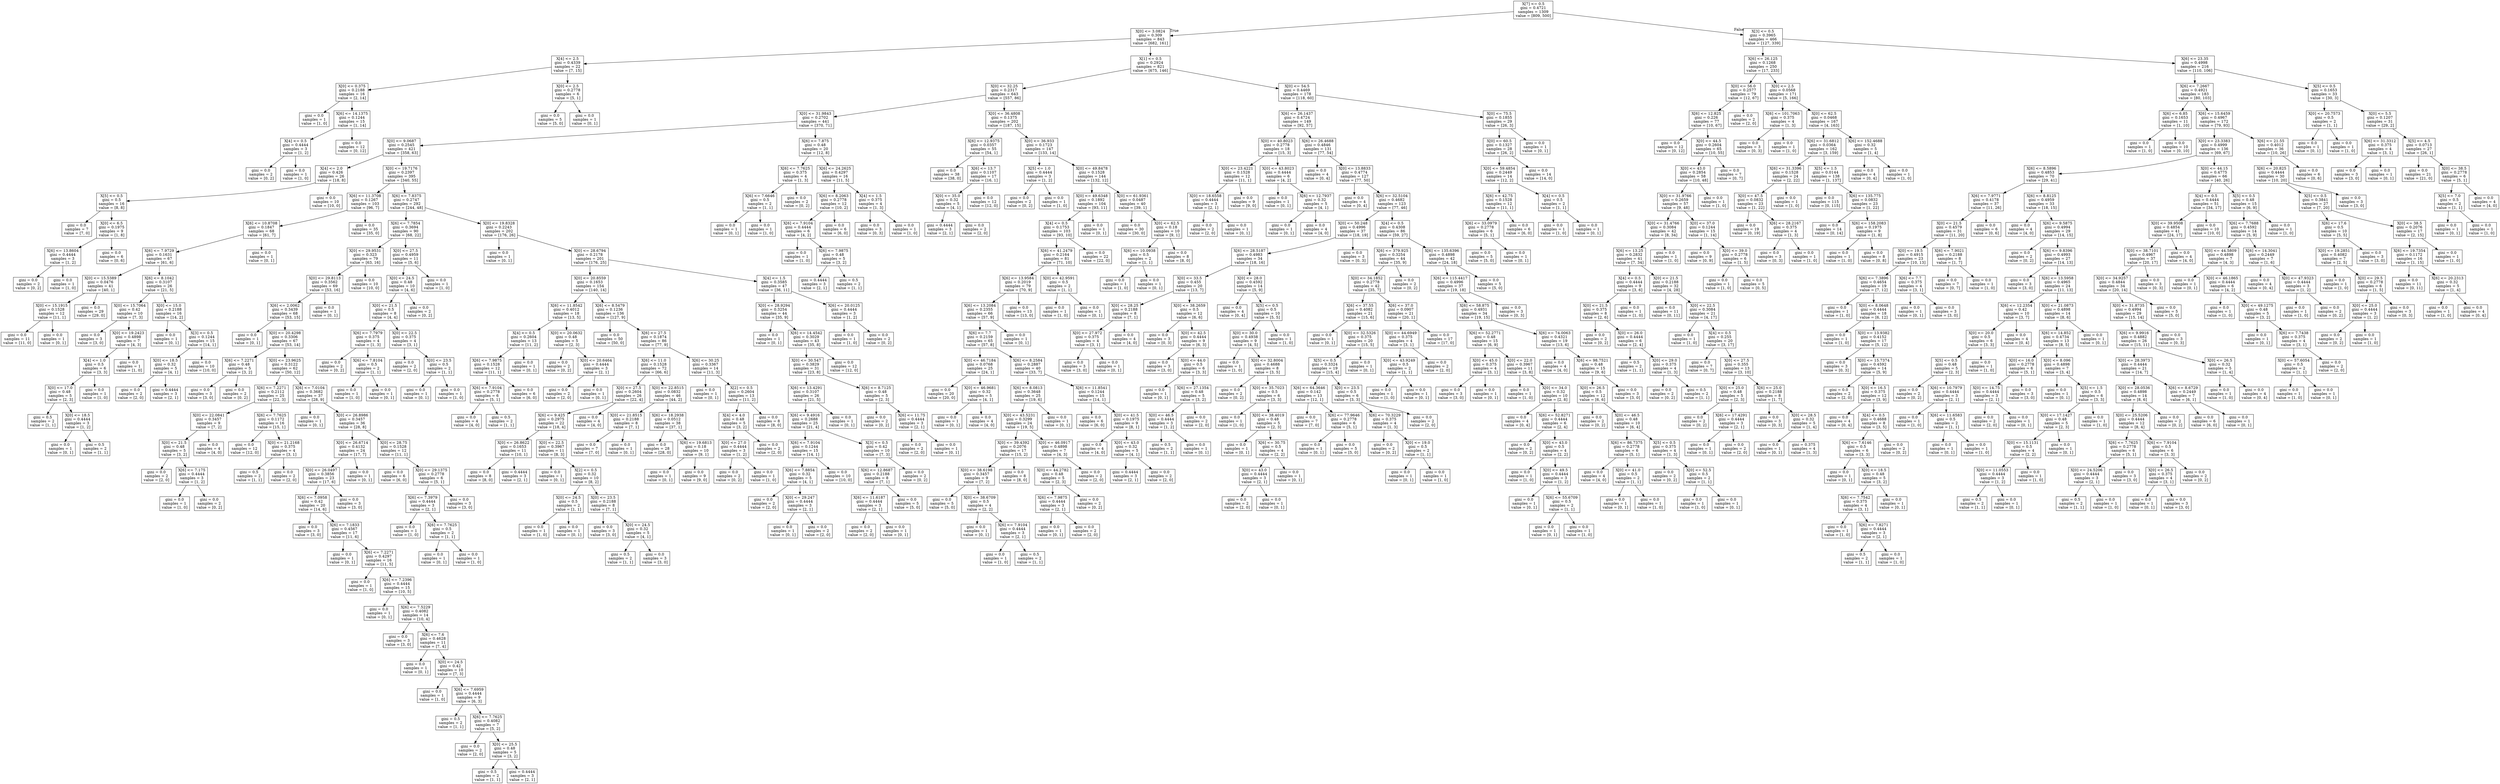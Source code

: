 digraph Tree {
node [shape=box] ;
0 [label="X[7] <= 0.5\ngini = 0.4721\nsamples = 1309\nvalue = [809, 500]"] ;
1 [label="X[0] <= 3.0824\ngini = 0.309\nsamples = 843\nvalue = [682, 161]"] ;
0 -> 1 [labeldistance=2.5, labelangle=45, headlabel="True"] ;
2 [label="X[4] <= 2.5\ngini = 0.4339\nsamples = 22\nvalue = [7, 15]"] ;
1 -> 2 ;
3 [label="X[0] <= 0.375\ngini = 0.2188\nsamples = 16\nvalue = [2, 14]"] ;
2 -> 3 ;
4 [label="gini = 0.0\nsamples = 1\nvalue = [1, 0]"] ;
3 -> 4 ;
5 [label="X[6] <= 14.1375\ngini = 0.1244\nsamples = 15\nvalue = [1, 14]"] ;
3 -> 5 ;
6 [label="X[4] <= 0.5\ngini = 0.4444\nsamples = 3\nvalue = [1, 2]"] ;
5 -> 6 ;
7 [label="gini = 0.0\nsamples = 2\nvalue = [0, 2]"] ;
6 -> 7 ;
8 [label="gini = 0.0\nsamples = 1\nvalue = [1, 0]"] ;
6 -> 8 ;
9 [label="gini = 0.0\nsamples = 12\nvalue = [0, 12]"] ;
5 -> 9 ;
10 [label="X[0] <= 2.5\ngini = 0.2778\nsamples = 6\nvalue = [5, 1]"] ;
2 -> 10 ;
11 [label="gini = 0.0\nsamples = 5\nvalue = [5, 0]"] ;
10 -> 11 ;
12 [label="gini = 0.0\nsamples = 1\nvalue = [0, 1]"] ;
10 -> 12 ;
13 [label="X[1] <= 0.5\ngini = 0.2924\nsamples = 821\nvalue = [675, 146]"] ;
1 -> 13 ;
14 [label="X[0] <= 32.25\ngini = 0.2317\nsamples = 643\nvalue = [557, 86]"] ;
13 -> 14 ;
15 [label="X[0] <= 31.9843\ngini = 0.2702\nsamples = 441\nvalue = [370, 71]"] ;
14 -> 15 ;
16 [label="X[0] <= 9.0687\ngini = 0.2545\nsamples = 421\nvalue = [358, 63]"] ;
15 -> 16 ;
17 [label="X[4] <= 2.0\ngini = 0.426\nsamples = 26\nvalue = [18, 8]"] ;
16 -> 17 ;
18 [label="X[5] <= 0.5\ngini = 0.5\nsamples = 16\nvalue = [8, 8]"] ;
17 -> 18 ;
19 [label="gini = 0.0\nsamples = 7\nvalue = [7, 0]"] ;
18 -> 19 ;
20 [label="X[0] <= 6.5\ngini = 0.1975\nsamples = 9\nvalue = [1, 8]"] ;
18 -> 20 ;
21 [label="X[6] <= 13.8604\ngini = 0.4444\nsamples = 3\nvalue = [1, 2]"] ;
20 -> 21 ;
22 [label="gini = 0.0\nsamples = 2\nvalue = [0, 2]"] ;
21 -> 22 ;
23 [label="gini = 0.0\nsamples = 1\nvalue = [1, 0]"] ;
21 -> 23 ;
24 [label="gini = 0.0\nsamples = 6\nvalue = [0, 6]"] ;
20 -> 24 ;
25 [label="gini = 0.0\nsamples = 10\nvalue = [10, 0]"] ;
17 -> 25 ;
26 [label="X[0] <= 19.7176\ngini = 0.2397\nsamples = 395\nvalue = [340, 55]"] ;
16 -> 26 ;
27 [label="X[6] <= 11.3708\ngini = 0.1267\nsamples = 103\nvalue = [96, 7]"] ;
26 -> 27 ;
28 [label="X[6] <= 10.8708\ngini = 0.1847\nsamples = 68\nvalue = [61, 7]"] ;
27 -> 28 ;
29 [label="X[6] <= 7.9729\ngini = 0.1631\nsamples = 67\nvalue = [61, 6]"] ;
28 -> 29 ;
30 [label="X[0] <= 15.5389\ngini = 0.0476\nsamples = 41\nvalue = [40, 1]"] ;
29 -> 30 ;
31 [label="X[0] <= 15.1915\ngini = 0.1528\nsamples = 12\nvalue = [11, 1]"] ;
30 -> 31 ;
32 [label="gini = 0.0\nsamples = 11\nvalue = [11, 0]"] ;
31 -> 32 ;
33 [label="gini = 0.0\nsamples = 1\nvalue = [0, 1]"] ;
31 -> 33 ;
34 [label="gini = 0.0\nsamples = 29\nvalue = [29, 0]"] ;
30 -> 34 ;
35 [label="X[6] <= 8.1042\ngini = 0.3107\nsamples = 26\nvalue = [21, 5]"] ;
29 -> 35 ;
36 [label="X[0] <= 15.7064\ngini = 0.42\nsamples = 10\nvalue = [7, 3]"] ;
35 -> 36 ;
37 [label="gini = 0.0\nsamples = 3\nvalue = [3, 0]"] ;
36 -> 37 ;
38 [label="X[0] <= 19.2423\ngini = 0.4898\nsamples = 7\nvalue = [4, 3]"] ;
36 -> 38 ;
39 [label="X[4] <= 1.0\ngini = 0.5\nsamples = 6\nvalue = [3, 3]"] ;
38 -> 39 ;
40 [label="X[0] <= 17.0\ngini = 0.48\nsamples = 5\nvalue = [2, 3]"] ;
39 -> 40 ;
41 [label="gini = 0.5\nsamples = 2\nvalue = [1, 1]"] ;
40 -> 41 ;
42 [label="X[0] <= 18.5\ngini = 0.4444\nsamples = 3\nvalue = [1, 2]"] ;
40 -> 42 ;
43 [label="gini = 0.0\nsamples = 1\nvalue = [0, 1]"] ;
42 -> 43 ;
44 [label="gini = 0.5\nsamples = 2\nvalue = [1, 1]"] ;
42 -> 44 ;
45 [label="gini = 0.0\nsamples = 1\nvalue = [1, 0]"] ;
39 -> 45 ;
46 [label="gini = 0.0\nsamples = 1\nvalue = [1, 0]"] ;
38 -> 46 ;
47 [label="X[0] <= 15.0\ngini = 0.2188\nsamples = 16\nvalue = [14, 2]"] ;
35 -> 47 ;
48 [label="gini = 0.0\nsamples = 1\nvalue = [0, 1]"] ;
47 -> 48 ;
49 [label="X[3] <= 0.5\ngini = 0.1244\nsamples = 15\nvalue = [14, 1]"] ;
47 -> 49 ;
50 [label="X[0] <= 18.5\ngini = 0.32\nsamples = 5\nvalue = [4, 1]"] ;
49 -> 50 ;
51 [label="gini = 0.0\nsamples = 2\nvalue = [2, 0]"] ;
50 -> 51 ;
52 [label="gini = 0.4444\nsamples = 3\nvalue = [2, 1]"] ;
50 -> 52 ;
53 [label="gini = 0.0\nsamples = 10\nvalue = [10, 0]"] ;
49 -> 53 ;
54 [label="gini = 0.0\nsamples = 1\nvalue = [0, 1]"] ;
28 -> 54 ;
55 [label="gini = 0.0\nsamples = 35\nvalue = [35, 0]"] ;
27 -> 55 ;
56 [label="X[6] <= 7.8375\ngini = 0.2747\nsamples = 292\nvalue = [244, 48]"] ;
26 -> 56 ;
57 [label="X[6] <= 7.7854\ngini = 0.3694\nsamples = 90\nvalue = [68, 22]"] ;
56 -> 57 ;
58 [label="X[0] <= 29.9531\ngini = 0.323\nsamples = 79\nvalue = [63, 16]"] ;
57 -> 58 ;
59 [label="X[0] <= 29.8113\ngini = 0.3562\nsamples = 69\nvalue = [53, 16]"] ;
58 -> 59 ;
60 [label="X[6] <= 2.0062\ngini = 0.3439\nsamples = 68\nvalue = [53, 15]"] ;
59 -> 60 ;
61 [label="gini = 0.0\nsamples = 1\nvalue = [0, 1]"] ;
60 -> 61 ;
62 [label="X[0] <= 20.4298\ngini = 0.3306\nsamples = 67\nvalue = [53, 14]"] ;
60 -> 62 ;
63 [label="X[6] <= 7.2271\ngini = 0.48\nsamples = 5\nvalue = [3, 2]"] ;
62 -> 63 ;
64 [label="gini = 0.0\nsamples = 3\nvalue = [3, 0]"] ;
63 -> 64 ;
65 [label="gini = 0.0\nsamples = 2\nvalue = [0, 2]"] ;
63 -> 65 ;
66 [label="X[0] <= 23.9625\ngini = 0.3122\nsamples = 62\nvalue = [50, 12]"] ;
62 -> 66 ;
67 [label="X[6] <= 7.2271\ngini = 0.2112\nsamples = 25\nvalue = [22, 3]"] ;
66 -> 67 ;
68 [label="X[0] <= 22.0841\ngini = 0.3457\nsamples = 9\nvalue = [7, 2]"] ;
67 -> 68 ;
69 [label="X[0] <= 21.5\ngini = 0.48\nsamples = 5\nvalue = [3, 2]"] ;
68 -> 69 ;
70 [label="gini = 0.0\nsamples = 2\nvalue = [2, 0]"] ;
69 -> 70 ;
71 [label="X[6] <= 7.175\ngini = 0.4444\nsamples = 3\nvalue = [1, 2]"] ;
69 -> 71 ;
72 [label="gini = 0.0\nsamples = 1\nvalue = [1, 0]"] ;
71 -> 72 ;
73 [label="gini = 0.0\nsamples = 2\nvalue = [0, 2]"] ;
71 -> 73 ;
74 [label="gini = 0.0\nsamples = 4\nvalue = [4, 0]"] ;
68 -> 74 ;
75 [label="X[6] <= 7.7625\ngini = 0.1172\nsamples = 16\nvalue = [15, 1]"] ;
67 -> 75 ;
76 [label="gini = 0.0\nsamples = 12\nvalue = [12, 0]"] ;
75 -> 76 ;
77 [label="X[0] <= 21.2168\ngini = 0.375\nsamples = 4\nvalue = [3, 1]"] ;
75 -> 77 ;
78 [label="gini = 0.5\nsamples = 2\nvalue = [1, 1]"] ;
77 -> 78 ;
79 [label="gini = 0.0\nsamples = 2\nvalue = [2, 0]"] ;
77 -> 79 ;
80 [label="X[6] <= 7.0104\ngini = 0.3682\nsamples = 37\nvalue = [28, 9]"] ;
66 -> 80 ;
81 [label="gini = 0.0\nsamples = 1\nvalue = [0, 1]"] ;
80 -> 81 ;
82 [label="X[0] <= 26.8986\ngini = 0.3457\nsamples = 36\nvalue = [28, 8]"] ;
80 -> 82 ;
83 [label="X[0] <= 26.6714\ngini = 0.4132\nsamples = 24\nvalue = [17, 7]"] ;
82 -> 83 ;
84 [label="X[0] <= 26.0497\ngini = 0.3856\nsamples = 23\nvalue = [17, 6]"] ;
83 -> 84 ;
85 [label="X[6] <= 7.0958\ngini = 0.42\nsamples = 20\nvalue = [14, 6]"] ;
84 -> 85 ;
86 [label="gini = 0.0\nsamples = 3\nvalue = [3, 0]"] ;
85 -> 86 ;
87 [label="X[6] <= 7.1833\ngini = 0.4567\nsamples = 17\nvalue = [11, 6]"] ;
85 -> 87 ;
88 [label="gini = 0.0\nsamples = 1\nvalue = [0, 1]"] ;
87 -> 88 ;
89 [label="X[6] <= 7.2271\ngini = 0.4297\nsamples = 16\nvalue = [11, 5]"] ;
87 -> 89 ;
90 [label="gini = 0.0\nsamples = 1\nvalue = [1, 0]"] ;
89 -> 90 ;
91 [label="X[6] <= 7.2396\ngini = 0.4444\nsamples = 15\nvalue = [10, 5]"] ;
89 -> 91 ;
92 [label="gini = 0.0\nsamples = 1\nvalue = [0, 1]"] ;
91 -> 92 ;
93 [label="X[6] <= 7.5229\ngini = 0.4082\nsamples = 14\nvalue = [10, 4]"] ;
91 -> 93 ;
94 [label="gini = 0.0\nsamples = 3\nvalue = [3, 0]"] ;
93 -> 94 ;
95 [label="X[6] <= 7.6\ngini = 0.4628\nsamples = 11\nvalue = [7, 4]"] ;
93 -> 95 ;
96 [label="gini = 0.0\nsamples = 1\nvalue = [0, 1]"] ;
95 -> 96 ;
97 [label="X[0] <= 24.5\ngini = 0.42\nsamples = 10\nvalue = [7, 3]"] ;
95 -> 97 ;
98 [label="gini = 0.0\nsamples = 1\nvalue = [1, 0]"] ;
97 -> 98 ;
99 [label="X[6] <= 7.6959\ngini = 0.4444\nsamples = 9\nvalue = [6, 3]"] ;
97 -> 99 ;
100 [label="gini = 0.5\nsamples = 2\nvalue = [1, 1]"] ;
99 -> 100 ;
101 [label="X[6] <= 7.7625\ngini = 0.4082\nsamples = 7\nvalue = [5, 2]"] ;
99 -> 101 ;
102 [label="gini = 0.0\nsamples = 2\nvalue = [2, 0]"] ;
101 -> 102 ;
103 [label="X[0] <= 25.5\ngini = 0.48\nsamples = 5\nvalue = [3, 2]"] ;
101 -> 103 ;
104 [label="gini = 0.5\nsamples = 2\nvalue = [1, 1]"] ;
103 -> 104 ;
105 [label="gini = 0.4444\nsamples = 3\nvalue = [2, 1]"] ;
103 -> 105 ;
106 [label="gini = 0.0\nsamples = 3\nvalue = [3, 0]"] ;
84 -> 106 ;
107 [label="gini = 0.0\nsamples = 1\nvalue = [0, 1]"] ;
83 -> 107 ;
108 [label="X[0] <= 28.75\ngini = 0.1528\nsamples = 12\nvalue = [11, 1]"] ;
82 -> 108 ;
109 [label="gini = 0.0\nsamples = 6\nvalue = [6, 0]"] ;
108 -> 109 ;
110 [label="X[0] <= 29.1375\ngini = 0.2778\nsamples = 6\nvalue = [5, 1]"] ;
108 -> 110 ;
111 [label="X[6] <= 7.3979\ngini = 0.4444\nsamples = 3\nvalue = [2, 1]"] ;
110 -> 111 ;
112 [label="gini = 0.0\nsamples = 1\nvalue = [1, 0]"] ;
111 -> 112 ;
113 [label="X[6] <= 7.7625\ngini = 0.5\nsamples = 2\nvalue = [1, 1]"] ;
111 -> 113 ;
114 [label="gini = 0.0\nsamples = 1\nvalue = [0, 1]"] ;
113 -> 114 ;
115 [label="gini = 0.0\nsamples = 1\nvalue = [1, 0]"] ;
113 -> 115 ;
116 [label="gini = 0.0\nsamples = 3\nvalue = [3, 0]"] ;
110 -> 116 ;
117 [label="gini = 0.0\nsamples = 1\nvalue = [0, 1]"] ;
59 -> 117 ;
118 [label="gini = 0.0\nsamples = 10\nvalue = [10, 0]"] ;
58 -> 118 ;
119 [label="X[0] <= 27.5\ngini = 0.4959\nsamples = 11\nvalue = [5, 6]"] ;
57 -> 119 ;
120 [label="X[0] <= 24.5\ngini = 0.48\nsamples = 10\nvalue = [4, 6]"] ;
119 -> 120 ;
121 [label="X[0] <= 21.5\ngini = 0.5\nsamples = 8\nvalue = [4, 4]"] ;
120 -> 121 ;
122 [label="X[6] <= 7.7979\ngini = 0.375\nsamples = 4\nvalue = [1, 3]"] ;
121 -> 122 ;
123 [label="gini = 0.0\nsamples = 2\nvalue = [0, 2]"] ;
122 -> 123 ;
124 [label="X[6] <= 7.8104\ngini = 0.5\nsamples = 2\nvalue = [1, 1]"] ;
122 -> 124 ;
125 [label="gini = 0.0\nsamples = 1\nvalue = [1, 0]"] ;
124 -> 125 ;
126 [label="gini = 0.0\nsamples = 1\nvalue = [0, 1]"] ;
124 -> 126 ;
127 [label="X[0] <= 22.5\ngini = 0.375\nsamples = 4\nvalue = [3, 1]"] ;
121 -> 127 ;
128 [label="gini = 0.0\nsamples = 2\nvalue = [2, 0]"] ;
127 -> 128 ;
129 [label="X[0] <= 23.5\ngini = 0.5\nsamples = 2\nvalue = [1, 1]"] ;
127 -> 129 ;
130 [label="gini = 0.0\nsamples = 1\nvalue = [0, 1]"] ;
129 -> 130 ;
131 [label="gini = 0.0\nsamples = 1\nvalue = [1, 0]"] ;
129 -> 131 ;
132 [label="gini = 0.0\nsamples = 2\nvalue = [0, 2]"] ;
120 -> 132 ;
133 [label="gini = 0.0\nsamples = 1\nvalue = [1, 0]"] ;
119 -> 133 ;
134 [label="X[0] <= 19.8328\ngini = 0.2243\nsamples = 202\nvalue = [176, 26]"] ;
56 -> 134 ;
135 [label="gini = 0.0\nsamples = 1\nvalue = [0, 1]"] ;
134 -> 135 ;
136 [label="X[0] <= 28.6794\ngini = 0.2178\nsamples = 201\nvalue = [176, 25]"] ;
134 -> 136 ;
137 [label="X[0] <= 20.8559\ngini = 0.1653\nsamples = 154\nvalue = [140, 14]"] ;
136 -> 137 ;
138 [label="X[6] <= 11.8542\ngini = 0.4012\nsamples = 18\nvalue = [13, 5]"] ;
137 -> 138 ;
139 [label="X[4] <= 0.5\ngini = 0.2604\nsamples = 13\nvalue = [11, 2]"] ;
138 -> 139 ;
140 [label="X[6] <= 7.9875\ngini = 0.1528\nsamples = 12\nvalue = [11, 1]"] ;
139 -> 140 ;
141 [label="X[6] <= 7.9104\ngini = 0.2778\nsamples = 6\nvalue = [5, 1]"] ;
140 -> 141 ;
142 [label="gini = 0.0\nsamples = 4\nvalue = [4, 0]"] ;
141 -> 142 ;
143 [label="gini = 0.5\nsamples = 2\nvalue = [1, 1]"] ;
141 -> 143 ;
144 [label="gini = 0.0\nsamples = 6\nvalue = [6, 0]"] ;
140 -> 144 ;
145 [label="gini = 0.0\nsamples = 1\nvalue = [0, 1]"] ;
139 -> 145 ;
146 [label="X[0] <= 20.0632\ngini = 0.48\nsamples = 5\nvalue = [2, 3]"] ;
138 -> 146 ;
147 [label="gini = 0.0\nsamples = 2\nvalue = [0, 2]"] ;
146 -> 147 ;
148 [label="X[0] <= 20.6464\ngini = 0.4444\nsamples = 3\nvalue = [2, 1]"] ;
146 -> 148 ;
149 [label="gini = 0.0\nsamples = 2\nvalue = [2, 0]"] ;
148 -> 149 ;
150 [label="gini = 0.0\nsamples = 1\nvalue = [0, 1]"] ;
148 -> 150 ;
151 [label="X[6] <= 8.5479\ngini = 0.1236\nsamples = 136\nvalue = [127, 9]"] ;
137 -> 151 ;
152 [label="gini = 0.0\nsamples = 50\nvalue = [50, 0]"] ;
151 -> 152 ;
153 [label="X[6] <= 27.5\ngini = 0.1874\nsamples = 86\nvalue = [77, 9]"] ;
151 -> 153 ;
154 [label="X[6] <= 11.0\ngini = 0.1528\nsamples = 72\nvalue = [66, 6]"] ;
153 -> 154 ;
155 [label="X[0] <= 27.5\ngini = 0.2604\nsamples = 26\nvalue = [22, 4]"] ;
154 -> 155 ;
156 [label="X[6] <= 9.425\ngini = 0.2975\nsamples = 22\nvalue = [18, 4]"] ;
155 -> 156 ;
157 [label="X[0] <= 26.8622\ngini = 0.1653\nsamples = 11\nvalue = [10, 1]"] ;
156 -> 157 ;
158 [label="gini = 0.0\nsamples = 8\nvalue = [8, 0]"] ;
157 -> 158 ;
159 [label="gini = 0.4444\nsamples = 3\nvalue = [2, 1]"] ;
157 -> 159 ;
160 [label="X[0] <= 22.5\ngini = 0.3967\nsamples = 11\nvalue = [8, 3]"] ;
156 -> 160 ;
161 [label="gini = 0.0\nsamples = 1\nvalue = [0, 1]"] ;
160 -> 161 ;
162 [label="X[2] <= 0.5\ngini = 0.32\nsamples = 10\nvalue = [8, 2]"] ;
160 -> 162 ;
163 [label="X[0] <= 24.5\ngini = 0.5\nsamples = 2\nvalue = [1, 1]"] ;
162 -> 163 ;
164 [label="gini = 0.0\nsamples = 1\nvalue = [1, 0]"] ;
163 -> 164 ;
165 [label="gini = 0.0\nsamples = 1\nvalue = [0, 1]"] ;
163 -> 165 ;
166 [label="X[0] <= 23.5\ngini = 0.2188\nsamples = 8\nvalue = [7, 1]"] ;
162 -> 166 ;
167 [label="gini = 0.0\nsamples = 3\nvalue = [3, 0]"] ;
166 -> 167 ;
168 [label="X[0] <= 24.5\ngini = 0.32\nsamples = 5\nvalue = [4, 1]"] ;
166 -> 168 ;
169 [label="gini = 0.5\nsamples = 2\nvalue = [1, 1]"] ;
168 -> 169 ;
170 [label="gini = 0.0\nsamples = 3\nvalue = [3, 0]"] ;
168 -> 170 ;
171 [label="gini = 0.0\nsamples = 4\nvalue = [4, 0]"] ;
155 -> 171 ;
172 [label="X[0] <= 22.8515\ngini = 0.0832\nsamples = 46\nvalue = [44, 2]"] ;
154 -> 172 ;
173 [label="X[0] <= 21.8515\ngini = 0.2188\nsamples = 8\nvalue = [7, 1]"] ;
172 -> 173 ;
174 [label="gini = 0.0\nsamples = 7\nvalue = [7, 0]"] ;
173 -> 174 ;
175 [label="gini = 0.0\nsamples = 1\nvalue = [0, 1]"] ;
173 -> 175 ;
176 [label="X[6] <= 18.2938\ngini = 0.0512\nsamples = 38\nvalue = [37, 1]"] ;
172 -> 176 ;
177 [label="gini = 0.0\nsamples = 28\nvalue = [28, 0]"] ;
176 -> 177 ;
178 [label="X[6] <= 19.6813\ngini = 0.18\nsamples = 10\nvalue = [9, 1]"] ;
176 -> 178 ;
179 [label="gini = 0.0\nsamples = 1\nvalue = [0, 1]"] ;
178 -> 179 ;
180 [label="gini = 0.0\nsamples = 9\nvalue = [9, 0]"] ;
178 -> 180 ;
181 [label="X[6] <= 30.25\ngini = 0.3367\nsamples = 14\nvalue = [11, 3]"] ;
153 -> 181 ;
182 [label="gini = 0.0\nsamples = 1\nvalue = [0, 1]"] ;
181 -> 182 ;
183 [label="X[2] <= 0.5\ngini = 0.2604\nsamples = 13\nvalue = [11, 2]"] ;
181 -> 183 ;
184 [label="X[4] <= 4.0\ngini = 0.48\nsamples = 5\nvalue = [3, 2]"] ;
183 -> 184 ;
185 [label="X[0] <= 27.0\ngini = 0.4444\nsamples = 3\nvalue = [1, 2]"] ;
184 -> 185 ;
186 [label="gini = 0.0\nsamples = 2\nvalue = [0, 2]"] ;
185 -> 186 ;
187 [label="gini = 0.0\nsamples = 1\nvalue = [1, 0]"] ;
185 -> 187 ;
188 [label="gini = 0.0\nsamples = 2\nvalue = [2, 0]"] ;
184 -> 188 ;
189 [label="gini = 0.0\nsamples = 8\nvalue = [8, 0]"] ;
183 -> 189 ;
190 [label="X[4] <= 1.5\ngini = 0.3585\nsamples = 47\nvalue = [36, 11]"] ;
136 -> 190 ;
191 [label="X[0] <= 28.9294\ngini = 0.3254\nsamples = 44\nvalue = [35, 9]"] ;
190 -> 191 ;
192 [label="gini = 0.0\nsamples = 1\nvalue = [0, 1]"] ;
191 -> 192 ;
193 [label="X[6] <= 14.4542\ngini = 0.3029\nsamples = 43\nvalue = [35, 8]"] ;
191 -> 193 ;
194 [label="X[0] <= 30.547\ngini = 0.3829\nsamples = 31\nvalue = [23, 8]"] ;
193 -> 194 ;
195 [label="X[6] <= 13.4291\ngini = 0.3107\nsamples = 26\nvalue = [21, 5]"] ;
194 -> 195 ;
196 [label="X[6] <= 9.4916\ngini = 0.2688\nsamples = 25\nvalue = [21, 4]"] ;
195 -> 196 ;
197 [label="X[6] <= 7.9104\ngini = 0.1244\nsamples = 15\nvalue = [14, 1]"] ;
196 -> 197 ;
198 [label="X[6] <= 7.8854\ngini = 0.32\nsamples = 5\nvalue = [4, 1]"] ;
197 -> 198 ;
199 [label="gini = 0.0\nsamples = 2\nvalue = [2, 0]"] ;
198 -> 199 ;
200 [label="X[0] <= 29.247\ngini = 0.4444\nsamples = 3\nvalue = [2, 1]"] ;
198 -> 200 ;
201 [label="gini = 0.0\nsamples = 1\nvalue = [0, 1]"] ;
200 -> 201 ;
202 [label="gini = 0.0\nsamples = 2\nvalue = [2, 0]"] ;
200 -> 202 ;
203 [label="gini = 0.0\nsamples = 10\nvalue = [10, 0]"] ;
197 -> 203 ;
204 [label="X[3] <= 0.5\ngini = 0.42\nsamples = 10\nvalue = [7, 3]"] ;
196 -> 204 ;
205 [label="X[6] <= 12.8687\ngini = 0.2188\nsamples = 8\nvalue = [7, 1]"] ;
204 -> 205 ;
206 [label="X[6] <= 11.6187\ngini = 0.4444\nsamples = 3\nvalue = [2, 1]"] ;
205 -> 206 ;
207 [label="gini = 0.0\nsamples = 2\nvalue = [2, 0]"] ;
206 -> 207 ;
208 [label="gini = 0.0\nsamples = 1\nvalue = [0, 1]"] ;
206 -> 208 ;
209 [label="gini = 0.0\nsamples = 5\nvalue = [5, 0]"] ;
205 -> 209 ;
210 [label="gini = 0.0\nsamples = 2\nvalue = [0, 2]"] ;
204 -> 210 ;
211 [label="gini = 0.0\nsamples = 1\nvalue = [0, 1]"] ;
195 -> 211 ;
212 [label="X[6] <= 8.7125\ngini = 0.48\nsamples = 5\nvalue = [2, 3]"] ;
194 -> 212 ;
213 [label="gini = 0.0\nsamples = 2\nvalue = [0, 2]"] ;
212 -> 213 ;
214 [label="X[6] <= 11.75\ngini = 0.4444\nsamples = 3\nvalue = [2, 1]"] ;
212 -> 214 ;
215 [label="gini = 0.0\nsamples = 2\nvalue = [2, 0]"] ;
214 -> 215 ;
216 [label="gini = 0.0\nsamples = 1\nvalue = [0, 1]"] ;
214 -> 216 ;
217 [label="gini = 0.0\nsamples = 12\nvalue = [12, 0]"] ;
193 -> 217 ;
218 [label="X[6] <= 20.0125\ngini = 0.4444\nsamples = 3\nvalue = [1, 2]"] ;
190 -> 218 ;
219 [label="gini = 0.0\nsamples = 1\nvalue = [1, 0]"] ;
218 -> 219 ;
220 [label="gini = 0.0\nsamples = 2\nvalue = [0, 2]"] ;
218 -> 220 ;
221 [label="X[6] <= 7.875\ngini = 0.48\nsamples = 20\nvalue = [12, 8]"] ;
15 -> 221 ;
222 [label="X[6] <= 7.7625\ngini = 0.375\nsamples = 4\nvalue = [1, 3]"] ;
221 -> 222 ;
223 [label="X[6] <= 7.6646\ngini = 0.5\nsamples = 2\nvalue = [1, 1]"] ;
222 -> 223 ;
224 [label="gini = 0.0\nsamples = 1\nvalue = [0, 1]"] ;
223 -> 224 ;
225 [label="gini = 0.0\nsamples = 1\nvalue = [1, 0]"] ;
223 -> 225 ;
226 [label="gini = 0.0\nsamples = 2\nvalue = [0, 2]"] ;
222 -> 226 ;
227 [label="X[6] <= 24.2625\ngini = 0.4297\nsamples = 16\nvalue = [11, 5]"] ;
221 -> 227 ;
228 [label="X[6] <= 8.2063\ngini = 0.2778\nsamples = 12\nvalue = [10, 2]"] ;
227 -> 228 ;
229 [label="X[6] <= 7.9104\ngini = 0.4444\nsamples = 6\nvalue = [4, 2]"] ;
228 -> 229 ;
230 [label="gini = 0.0\nsamples = 1\nvalue = [1, 0]"] ;
229 -> 230 ;
231 [label="X[6] <= 7.9875\ngini = 0.48\nsamples = 5\nvalue = [3, 2]"] ;
229 -> 231 ;
232 [label="gini = 0.4444\nsamples = 3\nvalue = [2, 1]"] ;
231 -> 232 ;
233 [label="gini = 0.5\nsamples = 2\nvalue = [1, 1]"] ;
231 -> 233 ;
234 [label="gini = 0.0\nsamples = 6\nvalue = [6, 0]"] ;
228 -> 234 ;
235 [label="X[4] <= 1.5\ngini = 0.375\nsamples = 4\nvalue = [1, 3]"] ;
227 -> 235 ;
236 [label="gini = 0.0\nsamples = 3\nvalue = [0, 3]"] ;
235 -> 236 ;
237 [label="gini = 0.0\nsamples = 1\nvalue = [1, 0]"] ;
235 -> 237 ;
238 [label="X[0] <= 36.4808\ngini = 0.1375\nsamples = 202\nvalue = [187, 15]"] ;
14 -> 238 ;
239 [label="X[6] <= 12.9375\ngini = 0.0357\nsamples = 55\nvalue = [54, 1]"] ;
238 -> 239 ;
240 [label="gini = 0.0\nsamples = 38\nvalue = [38, 0]"] ;
239 -> 240 ;
241 [label="X[6] <= 13.7\ngini = 0.1107\nsamples = 17\nvalue = [16, 1]"] ;
239 -> 241 ;
242 [label="X[0] <= 35.0\ngini = 0.32\nsamples = 5\nvalue = [4, 1]"] ;
241 -> 242 ;
243 [label="gini = 0.4444\nsamples = 3\nvalue = [2, 1]"] ;
242 -> 243 ;
244 [label="gini = 0.0\nsamples = 2\nvalue = [2, 0]"] ;
242 -> 244 ;
245 [label="gini = 0.0\nsamples = 12\nvalue = [12, 0]"] ;
241 -> 245 ;
246 [label="X[0] <= 36.933\ngini = 0.1723\nsamples = 147\nvalue = [133, 14]"] ;
238 -> 246 ;
247 [label="X[5] <= 1.0\ngini = 0.4444\nsamples = 3\nvalue = [1, 2]"] ;
246 -> 247 ;
248 [label="gini = 0.0\nsamples = 2\nvalue = [0, 2]"] ;
247 -> 248 ;
249 [label="gini = 0.0\nsamples = 1\nvalue = [1, 0]"] ;
247 -> 249 ;
250 [label="X[0] <= 49.8478\ngini = 0.1528\nsamples = 144\nvalue = [132, 12]"] ;
246 -> 250 ;
251 [label="X[0] <= 49.6348\ngini = 0.1892\nsamples = 104\nvalue = [93, 11]"] ;
250 -> 251 ;
252 [label="X[4] <= 0.5\ngini = 0.1753\nsamples = 103\nvalue = [93, 10]"] ;
251 -> 252 ;
253 [label="X[6] <= 41.2479\ngini = 0.2164\nsamples = 81\nvalue = [71, 10]"] ;
252 -> 253 ;
254 [label="X[6] <= 13.9584\ngini = 0.2019\nsamples = 79\nvalue = [70, 9]"] ;
253 -> 254 ;
255 [label="X[6] <= 13.2084\ngini = 0.2355\nsamples = 66\nvalue = [57, 9]"] ;
254 -> 255 ;
256 [label="X[6] <= 7.7\ngini = 0.2159\nsamples = 65\nvalue = [57, 8]"] ;
255 -> 256 ;
257 [label="X[0] <= 46.7184\ngini = 0.0768\nsamples = 25\nvalue = [24, 1]"] ;
256 -> 257 ;
258 [label="gini = 0.0\nsamples = 20\nvalue = [20, 0]"] ;
257 -> 258 ;
259 [label="X[0] <= 46.9681\ngini = 0.32\nsamples = 5\nvalue = [4, 1]"] ;
257 -> 259 ;
260 [label="gini = 0.0\nsamples = 1\nvalue = [0, 1]"] ;
259 -> 260 ;
261 [label="gini = 0.0\nsamples = 4\nvalue = [4, 0]"] ;
259 -> 261 ;
262 [label="X[6] <= 8.2584\ngini = 0.2887\nsamples = 40\nvalue = [33, 7]"] ;
256 -> 262 ;
263 [label="X[6] <= 8.0813\ngini = 0.3648\nsamples = 25\nvalue = [19, 6]"] ;
262 -> 263 ;
264 [label="X[0] <= 43.5231\ngini = 0.3299\nsamples = 24\nvalue = [19, 5]"] ;
263 -> 264 ;
265 [label="X[0] <= 39.4392\ngini = 0.2076\nsamples = 17\nvalue = [15, 2]"] ;
264 -> 265 ;
266 [label="X[0] <= 38.6198\ngini = 0.3457\nsamples = 9\nvalue = [7, 2]"] ;
265 -> 266 ;
267 [label="gini = 0.0\nsamples = 5\nvalue = [5, 0]"] ;
266 -> 267 ;
268 [label="X[0] <= 38.6709\ngini = 0.5\nsamples = 4\nvalue = [2, 2]"] ;
266 -> 268 ;
269 [label="gini = 0.0\nsamples = 1\nvalue = [0, 1]"] ;
268 -> 269 ;
270 [label="X[6] <= 7.9104\ngini = 0.4444\nsamples = 3\nvalue = [2, 1]"] ;
268 -> 270 ;
271 [label="gini = 0.0\nsamples = 1\nvalue = [1, 0]"] ;
270 -> 271 ;
272 [label="gini = 0.5\nsamples = 2\nvalue = [1, 1]"] ;
270 -> 272 ;
273 [label="gini = 0.0\nsamples = 8\nvalue = [8, 0]"] ;
265 -> 273 ;
274 [label="X[0] <= 46.0917\ngini = 0.4898\nsamples = 7\nvalue = [4, 3]"] ;
264 -> 274 ;
275 [label="X[0] <= 44.2782\ngini = 0.48\nsamples = 5\nvalue = [2, 3]"] ;
274 -> 275 ;
276 [label="X[6] <= 7.9875\ngini = 0.4444\nsamples = 3\nvalue = [2, 1]"] ;
275 -> 276 ;
277 [label="gini = 0.0\nsamples = 1\nvalue = [0, 1]"] ;
276 -> 277 ;
278 [label="gini = 0.0\nsamples = 2\nvalue = [2, 0]"] ;
276 -> 278 ;
279 [label="gini = 0.0\nsamples = 2\nvalue = [0, 2]"] ;
275 -> 279 ;
280 [label="gini = 0.0\nsamples = 2\nvalue = [2, 0]"] ;
274 -> 280 ;
281 [label="gini = 0.0\nsamples = 1\nvalue = [0, 1]"] ;
263 -> 281 ;
282 [label="X[6] <= 11.8541\ngini = 0.1244\nsamples = 15\nvalue = [14, 1]"] ;
262 -> 282 ;
283 [label="gini = 0.0\nsamples = 6\nvalue = [6, 0]"] ;
282 -> 283 ;
284 [label="X[0] <= 41.5\ngini = 0.1975\nsamples = 9\nvalue = [8, 1]"] ;
282 -> 284 ;
285 [label="gini = 0.0\nsamples = 4\nvalue = [4, 0]"] ;
284 -> 285 ;
286 [label="X[0] <= 43.0\ngini = 0.32\nsamples = 5\nvalue = [4, 1]"] ;
284 -> 286 ;
287 [label="gini = 0.4444\nsamples = 3\nvalue = [2, 1]"] ;
286 -> 287 ;
288 [label="gini = 0.0\nsamples = 2\nvalue = [2, 0]"] ;
286 -> 288 ;
289 [label="gini = 0.0\nsamples = 1\nvalue = [0, 1]"] ;
255 -> 289 ;
290 [label="gini = 0.0\nsamples = 13\nvalue = [13, 0]"] ;
254 -> 290 ;
291 [label="X[0] <= 42.9591\ngini = 0.5\nsamples = 2\nvalue = [1, 1]"] ;
253 -> 291 ;
292 [label="gini = 0.0\nsamples = 1\nvalue = [1, 0]"] ;
291 -> 292 ;
293 [label="gini = 0.0\nsamples = 1\nvalue = [0, 1]"] ;
291 -> 293 ;
294 [label="gini = 0.0\nsamples = 22\nvalue = [22, 0]"] ;
252 -> 294 ;
295 [label="gini = 0.0\nsamples = 1\nvalue = [0, 1]"] ;
251 -> 295 ;
296 [label="X[0] <= 61.9361\ngini = 0.0487\nsamples = 40\nvalue = [39, 1]"] ;
250 -> 296 ;
297 [label="gini = 0.0\nsamples = 30\nvalue = [30, 0]"] ;
296 -> 297 ;
298 [label="X[0] <= 62.5\ngini = 0.18\nsamples = 10\nvalue = [9, 1]"] ;
296 -> 298 ;
299 [label="X[6] <= 10.0938\ngini = 0.5\nsamples = 2\nvalue = [1, 1]"] ;
298 -> 299 ;
300 [label="gini = 0.0\nsamples = 1\nvalue = [1, 0]"] ;
299 -> 300 ;
301 [label="gini = 0.0\nsamples = 1\nvalue = [0, 1]"] ;
299 -> 301 ;
302 [label="gini = 0.0\nsamples = 8\nvalue = [8, 0]"] ;
298 -> 302 ;
303 [label="X[0] <= 54.5\ngini = 0.4469\nsamples = 178\nvalue = [118, 60]"] ;
13 -> 303 ;
304 [label="X[6] <= 26.1437\ngini = 0.4724\nsamples = 149\nvalue = [92, 57]"] ;
303 -> 304 ;
305 [label="X[0] <= 40.8023\ngini = 0.2778\nsamples = 18\nvalue = [15, 3]"] ;
304 -> 305 ;
306 [label="X[0] <= 23.4221\ngini = 0.1528\nsamples = 12\nvalue = [11, 1]"] ;
305 -> 306 ;
307 [label="X[0] <= 18.6558\ngini = 0.4444\nsamples = 3\nvalue = [2, 1]"] ;
306 -> 307 ;
308 [label="gini = 0.0\nsamples = 2\nvalue = [2, 0]"] ;
307 -> 308 ;
309 [label="gini = 0.0\nsamples = 1\nvalue = [0, 1]"] ;
307 -> 309 ;
310 [label="gini = 0.0\nsamples = 9\nvalue = [9, 0]"] ;
306 -> 310 ;
311 [label="X[0] <= 43.8023\ngini = 0.4444\nsamples = 6\nvalue = [4, 2]"] ;
305 -> 311 ;
312 [label="gini = 0.0\nsamples = 1\nvalue = [0, 1]"] ;
311 -> 312 ;
313 [label="X[6] <= 12.7937\ngini = 0.32\nsamples = 5\nvalue = [4, 1]"] ;
311 -> 313 ;
314 [label="gini = 0.0\nsamples = 1\nvalue = [0, 1]"] ;
313 -> 314 ;
315 [label="gini = 0.0\nsamples = 4\nvalue = [4, 0]"] ;
313 -> 315 ;
316 [label="X[6] <= 26.4688\ngini = 0.4846\nsamples = 131\nvalue = [77, 54]"] ;
304 -> 316 ;
317 [label="gini = 0.0\nsamples = 4\nvalue = [0, 4]"] ;
316 -> 317 ;
318 [label="X[0] <= 13.8833\ngini = 0.4774\nsamples = 127\nvalue = [77, 50]"] ;
316 -> 318 ;
319 [label="gini = 0.0\nsamples = 4\nvalue = [0, 4]"] ;
318 -> 319 ;
320 [label="X[6] <= 32.5104\ngini = 0.4682\nsamples = 123\nvalue = [77, 46]"] ;
318 -> 320 ;
321 [label="X[0] <= 50.248\ngini = 0.4996\nsamples = 37\nvalue = [18, 19]"] ;
320 -> 321 ;
322 [label="X[6] <= 28.5187\ngini = 0.4983\nsamples = 34\nvalue = [18, 16]"] ;
321 -> 322 ;
323 [label="X[0] <= 33.5\ngini = 0.455\nsamples = 20\nvalue = [13, 7]"] ;
322 -> 323 ;
324 [label="X[0] <= 28.25\ngini = 0.2188\nsamples = 8\nvalue = [7, 1]"] ;
323 -> 324 ;
325 [label="X[0] <= 27.972\ngini = 0.375\nsamples = 4\nvalue = [3, 1]"] ;
324 -> 325 ;
326 [label="gini = 0.0\nsamples = 3\nvalue = [3, 0]"] ;
325 -> 326 ;
327 [label="gini = 0.0\nsamples = 1\nvalue = [0, 1]"] ;
325 -> 327 ;
328 [label="gini = 0.0\nsamples = 4\nvalue = [4, 0]"] ;
324 -> 328 ;
329 [label="X[0] <= 38.2659\ngini = 0.5\nsamples = 12\nvalue = [6, 6]"] ;
323 -> 329 ;
330 [label="gini = 0.0\nsamples = 3\nvalue = [0, 3]"] ;
329 -> 330 ;
331 [label="X[0] <= 42.5\ngini = 0.4444\nsamples = 9\nvalue = [6, 3]"] ;
329 -> 331 ;
332 [label="gini = 0.0\nsamples = 3\nvalue = [3, 0]"] ;
331 -> 332 ;
333 [label="X[0] <= 44.0\ngini = 0.5\nsamples = 6\nvalue = [3, 3]"] ;
331 -> 333 ;
334 [label="gini = 0.0\nsamples = 1\nvalue = [0, 1]"] ;
333 -> 334 ;
335 [label="X[6] <= 27.1354\ngini = 0.48\nsamples = 5\nvalue = [3, 2]"] ;
333 -> 335 ;
336 [label="X[0] <= 46.5\ngini = 0.4444\nsamples = 3\nvalue = [1, 2]"] ;
335 -> 336 ;
337 [label="gini = 0.5\nsamples = 2\nvalue = [1, 1]"] ;
336 -> 337 ;
338 [label="gini = 0.0\nsamples = 1\nvalue = [0, 1]"] ;
336 -> 338 ;
339 [label="gini = 0.0\nsamples = 2\nvalue = [2, 0]"] ;
335 -> 339 ;
340 [label="X[0] <= 28.0\ngini = 0.4592\nsamples = 14\nvalue = [5, 9]"] ;
322 -> 340 ;
341 [label="gini = 0.0\nsamples = 4\nvalue = [0, 4]"] ;
340 -> 341 ;
342 [label="X[5] <= 0.5\ngini = 0.5\nsamples = 10\nvalue = [5, 5]"] ;
340 -> 342 ;
343 [label="X[0] <= 30.0\ngini = 0.4938\nsamples = 9\nvalue = [4, 5]"] ;
342 -> 343 ;
344 [label="gini = 0.0\nsamples = 1\nvalue = [1, 0]"] ;
343 -> 344 ;
345 [label="X[0] <= 32.8004\ngini = 0.4688\nsamples = 8\nvalue = [3, 5]"] ;
343 -> 345 ;
346 [label="gini = 0.0\nsamples = 2\nvalue = [0, 2]"] ;
345 -> 346 ;
347 [label="X[0] <= 35.7023\ngini = 0.5\nsamples = 6\nvalue = [3, 3]"] ;
345 -> 347 ;
348 [label="gini = 0.0\nsamples = 1\nvalue = [1, 0]"] ;
347 -> 348 ;
349 [label="X[0] <= 38.4019\ngini = 0.48\nsamples = 5\nvalue = [2, 3]"] ;
347 -> 349 ;
350 [label="gini = 0.0\nsamples = 1\nvalue = [0, 1]"] ;
349 -> 350 ;
351 [label="X[6] <= 30.75\ngini = 0.5\nsamples = 4\nvalue = [2, 2]"] ;
349 -> 351 ;
352 [label="X[0] <= 43.0\ngini = 0.4444\nsamples = 3\nvalue = [2, 1]"] ;
351 -> 352 ;
353 [label="gini = 0.0\nsamples = 2\nvalue = [2, 0]"] ;
352 -> 353 ;
354 [label="gini = 0.0\nsamples = 1\nvalue = [0, 1]"] ;
352 -> 354 ;
355 [label="gini = 0.0\nsamples = 1\nvalue = [0, 1]"] ;
351 -> 355 ;
356 [label="gini = 0.0\nsamples = 1\nvalue = [1, 0]"] ;
342 -> 356 ;
357 [label="gini = 0.0\nsamples = 3\nvalue = [0, 3]"] ;
321 -> 357 ;
358 [label="X[4] <= 0.5\ngini = 0.4308\nsamples = 86\nvalue = [59, 27]"] ;
320 -> 358 ;
359 [label="X[6] <= 379.925\ngini = 0.3254\nsamples = 44\nvalue = [35, 9]"] ;
358 -> 359 ;
360 [label="X[0] <= 34.1852\ngini = 0.2778\nsamples = 42\nvalue = [35, 7]"] ;
359 -> 360 ;
361 [label="X[6] <= 37.55\ngini = 0.4082\nsamples = 21\nvalue = [15, 6]"] ;
360 -> 361 ;
362 [label="gini = 0.0\nsamples = 1\nvalue = [0, 1]"] ;
361 -> 362 ;
363 [label="X[0] <= 32.5326\ngini = 0.375\nsamples = 20\nvalue = [15, 5]"] ;
361 -> 363 ;
364 [label="X[5] <= 0.5\ngini = 0.3324\nsamples = 19\nvalue = [15, 4]"] ;
363 -> 364 ;
365 [label="X[6] <= 64.3646\ngini = 0.142\nsamples = 13\nvalue = [12, 1]"] ;
364 -> 365 ;
366 [label="gini = 0.0\nsamples = 7\nvalue = [7, 0]"] ;
365 -> 366 ;
367 [label="X[6] <= 77.9646\ngini = 0.2778\nsamples = 6\nvalue = [5, 1]"] ;
365 -> 367 ;
368 [label="gini = 0.0\nsamples = 1\nvalue = [0, 1]"] ;
367 -> 368 ;
369 [label="gini = 0.0\nsamples = 5\nvalue = [5, 0]"] ;
367 -> 369 ;
370 [label="X[0] <= 23.5\ngini = 0.5\nsamples = 6\nvalue = [3, 3]"] ;
364 -> 370 ;
371 [label="X[6] <= 70.3229\ngini = 0.375\nsamples = 4\nvalue = [1, 3]"] ;
370 -> 371 ;
372 [label="gini = 0.0\nsamples = 2\nvalue = [0, 2]"] ;
371 -> 372 ;
373 [label="X[0] <= 19.0\ngini = 0.5\nsamples = 2\nvalue = [1, 1]"] ;
371 -> 373 ;
374 [label="gini = 0.0\nsamples = 1\nvalue = [0, 1]"] ;
373 -> 374 ;
375 [label="gini = 0.0\nsamples = 1\nvalue = [1, 0]"] ;
373 -> 375 ;
376 [label="gini = 0.0\nsamples = 2\nvalue = [2, 0]"] ;
370 -> 376 ;
377 [label="gini = 0.0\nsamples = 1\nvalue = [0, 1]"] ;
363 -> 377 ;
378 [label="X[6] <= 37.0\ngini = 0.0907\nsamples = 21\nvalue = [20, 1]"] ;
360 -> 378 ;
379 [label="X[0] <= 44.6949\ngini = 0.375\nsamples = 4\nvalue = [3, 1]"] ;
378 -> 379 ;
380 [label="X[0] <= 43.9249\ngini = 0.5\nsamples = 2\nvalue = [1, 1]"] ;
379 -> 380 ;
381 [label="gini = 0.0\nsamples = 1\nvalue = [1, 0]"] ;
380 -> 381 ;
382 [label="gini = 0.0\nsamples = 1\nvalue = [0, 1]"] ;
380 -> 382 ;
383 [label="gini = 0.0\nsamples = 2\nvalue = [2, 0]"] ;
379 -> 383 ;
384 [label="gini = 0.0\nsamples = 17\nvalue = [17, 0]"] ;
378 -> 384 ;
385 [label="gini = 0.0\nsamples = 2\nvalue = [0, 2]"] ;
359 -> 385 ;
386 [label="X[6] <= 135.6396\ngini = 0.4898\nsamples = 42\nvalue = [24, 18]"] ;
358 -> 386 ;
387 [label="X[6] <= 115.4417\ngini = 0.4996\nsamples = 37\nvalue = [19, 18]"] ;
386 -> 387 ;
388 [label="X[6] <= 58.875\ngini = 0.4931\nsamples = 34\nvalue = [19, 15]"] ;
387 -> 388 ;
389 [label="X[6] <= 52.2771\ngini = 0.48\nsamples = 15\nvalue = [6, 9]"] ;
388 -> 389 ;
390 [label="X[0] <= 45.0\ngini = 0.375\nsamples = 4\nvalue = [3, 1]"] ;
389 -> 390 ;
391 [label="gini = 0.0\nsamples = 3\nvalue = [3, 0]"] ;
390 -> 391 ;
392 [label="gini = 0.0\nsamples = 1\nvalue = [0, 1]"] ;
390 -> 392 ;
393 [label="X[0] <= 22.0\ngini = 0.3967\nsamples = 11\nvalue = [3, 8]"] ;
389 -> 393 ;
394 [label="gini = 0.0\nsamples = 1\nvalue = [1, 0]"] ;
393 -> 394 ;
395 [label="X[0] <= 34.0\ngini = 0.32\nsamples = 10\nvalue = [2, 8]"] ;
393 -> 395 ;
396 [label="gini = 0.0\nsamples = 4\nvalue = [0, 4]"] ;
395 -> 396 ;
397 [label="X[6] <= 52.8271\ngini = 0.4444\nsamples = 6\nvalue = [2, 4]"] ;
395 -> 397 ;
398 [label="gini = 0.0\nsamples = 2\nvalue = [0, 2]"] ;
397 -> 398 ;
399 [label="X[0] <= 43.0\ngini = 0.5\nsamples = 4\nvalue = [2, 2]"] ;
397 -> 399 ;
400 [label="gini = 0.0\nsamples = 1\nvalue = [1, 0]"] ;
399 -> 400 ;
401 [label="X[0] <= 49.5\ngini = 0.4444\nsamples = 3\nvalue = [1, 2]"] ;
399 -> 401 ;
402 [label="gini = 0.0\nsamples = 1\nvalue = [0, 1]"] ;
401 -> 402 ;
403 [label="X[6] <= 55.6709\ngini = 0.5\nsamples = 2\nvalue = [1, 1]"] ;
401 -> 403 ;
404 [label="gini = 0.0\nsamples = 1\nvalue = [0, 1]"] ;
403 -> 404 ;
405 [label="gini = 0.0\nsamples = 1\nvalue = [1, 0]"] ;
403 -> 405 ;
406 [label="X[6] <= 74.0063\ngini = 0.4321\nsamples = 19\nvalue = [13, 6]"] ;
388 -> 406 ;
407 [label="gini = 0.0\nsamples = 4\nvalue = [4, 0]"] ;
406 -> 407 ;
408 [label="X[6] <= 98.7521\ngini = 0.48\nsamples = 15\nvalue = [9, 6]"] ;
406 -> 408 ;
409 [label="X[0] <= 26.5\ngini = 0.5\nsamples = 12\nvalue = [6, 6]"] ;
408 -> 409 ;
410 [label="gini = 0.0\nsamples = 2\nvalue = [0, 2]"] ;
409 -> 410 ;
411 [label="X[0] <= 46.5\ngini = 0.48\nsamples = 10\nvalue = [6, 4]"] ;
409 -> 411 ;
412 [label="X[6] <= 86.7375\ngini = 0.2778\nsamples = 6\nvalue = [5, 1]"] ;
411 -> 412 ;
413 [label="gini = 0.0\nsamples = 4\nvalue = [4, 0]"] ;
412 -> 413 ;
414 [label="X[0] <= 41.0\ngini = 0.5\nsamples = 2\nvalue = [1, 1]"] ;
412 -> 414 ;
415 [label="gini = 0.0\nsamples = 1\nvalue = [0, 1]"] ;
414 -> 415 ;
416 [label="gini = 0.0\nsamples = 1\nvalue = [1, 0]"] ;
414 -> 416 ;
417 [label="X[5] <= 0.5\ngini = 0.375\nsamples = 4\nvalue = [1, 3]"] ;
411 -> 417 ;
418 [label="gini = 0.0\nsamples = 2\nvalue = [0, 2]"] ;
417 -> 418 ;
419 [label="X[0] <= 52.5\ngini = 0.5\nsamples = 2\nvalue = [1, 1]"] ;
417 -> 419 ;
420 [label="gini = 0.0\nsamples = 1\nvalue = [1, 0]"] ;
419 -> 420 ;
421 [label="gini = 0.0\nsamples = 1\nvalue = [0, 1]"] ;
419 -> 421 ;
422 [label="gini = 0.0\nsamples = 3\nvalue = [3, 0]"] ;
408 -> 422 ;
423 [label="gini = 0.0\nsamples = 3\nvalue = [0, 3]"] ;
387 -> 423 ;
424 [label="gini = 0.0\nsamples = 5\nvalue = [5, 0]"] ;
386 -> 424 ;
425 [label="X[0] <= 75.5\ngini = 0.1855\nsamples = 29\nvalue = [26, 3]"] ;
303 -> 425 ;
426 [label="X[0] <= 60.5\ngini = 0.1327\nsamples = 28\nvalue = [26, 2]"] ;
425 -> 426 ;
427 [label="X[0] <= 59.4854\ngini = 0.2449\nsamples = 14\nvalue = [12, 2]"] ;
426 -> 427 ;
428 [label="X[6] <= 42.75\ngini = 0.1528\nsamples = 12\nvalue = [11, 1]"] ;
427 -> 428 ;
429 [label="X[6] <= 33.0979\ngini = 0.2778\nsamples = 6\nvalue = [5, 1]"] ;
428 -> 429 ;
430 [label="gini = 0.0\nsamples = 5\nvalue = [5, 0]"] ;
429 -> 430 ;
431 [label="gini = 0.0\nsamples = 1\nvalue = [0, 1]"] ;
429 -> 431 ;
432 [label="gini = 0.0\nsamples = 6\nvalue = [6, 0]"] ;
428 -> 432 ;
433 [label="X[4] <= 0.5\ngini = 0.5\nsamples = 2\nvalue = [1, 1]"] ;
427 -> 433 ;
434 [label="gini = 0.0\nsamples = 1\nvalue = [1, 0]"] ;
433 -> 434 ;
435 [label="gini = 0.0\nsamples = 1\nvalue = [0, 1]"] ;
433 -> 435 ;
436 [label="gini = 0.0\nsamples = 14\nvalue = [14, 0]"] ;
426 -> 436 ;
437 [label="gini = 0.0\nsamples = 1\nvalue = [0, 1]"] ;
425 -> 437 ;
438 [label="X[3] <= 0.5\ngini = 0.3965\nsamples = 466\nvalue = [127, 339]"] ;
0 -> 438 [labeldistance=2.5, labelangle=-45, headlabel="False"] ;
439 [label="X[6] <= 26.125\ngini = 0.1268\nsamples = 250\nvalue = [17, 233]"] ;
438 -> 439 ;
440 [label="X[0] <= 56.0\ngini = 0.2577\nsamples = 79\nvalue = [12, 67]"] ;
439 -> 440 ;
441 [label="X[6] <= 12.825\ngini = 0.226\nsamples = 77\nvalue = [10, 67]"] ;
440 -> 441 ;
442 [label="gini = 0.0\nsamples = 12\nvalue = [0, 12]"] ;
441 -> 442 ;
443 [label="X[0] <= 44.5\ngini = 0.2604\nsamples = 65\nvalue = [10, 55]"] ;
441 -> 443 ;
444 [label="X[0] <= 43.0\ngini = 0.2854\nsamples = 58\nvalue = [10, 48]"] ;
443 -> 444 ;
445 [label="X[0] <= 31.9766\ngini = 0.2659\nsamples = 57\nvalue = [9, 48]"] ;
444 -> 445 ;
446 [label="X[0] <= 31.4766\ngini = 0.3084\nsamples = 42\nvalue = [8, 34]"] ;
445 -> 446 ;
447 [label="X[6] <= 13.25\ngini = 0.2832\nsamples = 41\nvalue = [7, 34]"] ;
446 -> 447 ;
448 [label="X[4] <= 0.5\ngini = 0.4444\nsamples = 9\nvalue = [3, 6]"] ;
447 -> 448 ;
449 [label="X[0] <= 21.5\ngini = 0.375\nsamples = 8\nvalue = [2, 6]"] ;
448 -> 449 ;
450 [label="gini = 0.0\nsamples = 2\nvalue = [0, 2]"] ;
449 -> 450 ;
451 [label="X[0] <= 26.0\ngini = 0.4444\nsamples = 6\nvalue = [2, 4]"] ;
449 -> 451 ;
452 [label="gini = 0.5\nsamples = 2\nvalue = [1, 1]"] ;
451 -> 452 ;
453 [label="X[0] <= 29.0\ngini = 0.375\nsamples = 4\nvalue = [1, 3]"] ;
451 -> 453 ;
454 [label="gini = 0.0\nsamples = 2\nvalue = [0, 2]"] ;
453 -> 454 ;
455 [label="gini = 0.5\nsamples = 2\nvalue = [1, 1]"] ;
453 -> 455 ;
456 [label="gini = 0.0\nsamples = 1\nvalue = [1, 0]"] ;
448 -> 456 ;
457 [label="X[0] <= 21.5\ngini = 0.2188\nsamples = 32\nvalue = [4, 28]"] ;
447 -> 457 ;
458 [label="gini = 0.0\nsamples = 11\nvalue = [0, 11]"] ;
457 -> 458 ;
459 [label="X[0] <= 22.5\ngini = 0.3084\nsamples = 21\nvalue = [4, 17]"] ;
457 -> 459 ;
460 [label="gini = 0.0\nsamples = 1\nvalue = [1, 0]"] ;
459 -> 460 ;
461 [label="X[4] <= 0.5\ngini = 0.255\nsamples = 20\nvalue = [3, 17]"] ;
459 -> 461 ;
462 [label="gini = 0.0\nsamples = 7\nvalue = [0, 7]"] ;
461 -> 462 ;
463 [label="X[0] <= 27.5\ngini = 0.355\nsamples = 13\nvalue = [3, 10]"] ;
461 -> 463 ;
464 [label="X[0] <= 25.0\ngini = 0.48\nsamples = 5\nvalue = [2, 3]"] ;
463 -> 464 ;
465 [label="gini = 0.0\nsamples = 2\nvalue = [0, 2]"] ;
464 -> 465 ;
466 [label="X[6] <= 17.4291\ngini = 0.4444\nsamples = 3\nvalue = [2, 1]"] ;
464 -> 466 ;
467 [label="gini = 0.0\nsamples = 1\nvalue = [0, 1]"] ;
466 -> 467 ;
468 [label="gini = 0.0\nsamples = 2\nvalue = [2, 0]"] ;
466 -> 468 ;
469 [label="X[6] <= 25.0\ngini = 0.2188\nsamples = 8\nvalue = [1, 7]"] ;
463 -> 469 ;
470 [label="gini = 0.0\nsamples = 3\nvalue = [0, 3]"] ;
469 -> 470 ;
471 [label="X[0] <= 28.5\ngini = 0.32\nsamples = 5\nvalue = [1, 4]"] ;
469 -> 471 ;
472 [label="gini = 0.0\nsamples = 1\nvalue = [0, 1]"] ;
471 -> 472 ;
473 [label="gini = 0.375\nsamples = 4\nvalue = [1, 3]"] ;
471 -> 473 ;
474 [label="gini = 0.0\nsamples = 1\nvalue = [1, 0]"] ;
446 -> 474 ;
475 [label="X[0] <= 37.0\ngini = 0.1244\nsamples = 15\nvalue = [1, 14]"] ;
445 -> 475 ;
476 [label="gini = 0.0\nsamples = 9\nvalue = [0, 9]"] ;
475 -> 476 ;
477 [label="X[0] <= 39.0\ngini = 0.2778\nsamples = 6\nvalue = [1, 5]"] ;
475 -> 477 ;
478 [label="gini = 0.0\nsamples = 1\nvalue = [1, 0]"] ;
477 -> 478 ;
479 [label="gini = 0.0\nsamples = 5\nvalue = [0, 5]"] ;
477 -> 479 ;
480 [label="gini = 0.0\nsamples = 1\nvalue = [1, 0]"] ;
444 -> 480 ;
481 [label="gini = 0.0\nsamples = 7\nvalue = [0, 7]"] ;
443 -> 481 ;
482 [label="gini = 0.0\nsamples = 2\nvalue = [2, 0]"] ;
440 -> 482 ;
483 [label="X[0] <= 2.5\ngini = 0.0568\nsamples = 171\nvalue = [5, 166]"] ;
439 -> 483 ;
484 [label="X[6] <= 101.7063\ngini = 0.375\nsamples = 4\nvalue = [1, 3]"] ;
483 -> 484 ;
485 [label="gini = 0.0\nsamples = 3\nvalue = [0, 3]"] ;
484 -> 485 ;
486 [label="gini = 0.0\nsamples = 1\nvalue = [1, 0]"] ;
484 -> 486 ;
487 [label="X[0] <= 62.5\ngini = 0.0468\nsamples = 167\nvalue = [4, 163]"] ;
483 -> 487 ;
488 [label="X[6] <= 31.6812\ngini = 0.0364\nsamples = 162\nvalue = [3, 159]"] ;
487 -> 488 ;
489 [label="X[6] <= 31.3396\ngini = 0.1528\nsamples = 24\nvalue = [2, 22]"] ;
488 -> 489 ;
490 [label="X[0] <= 47.5\ngini = 0.0832\nsamples = 23\nvalue = [1, 22]"] ;
489 -> 490 ;
491 [label="gini = 0.0\nsamples = 19\nvalue = [0, 19]"] ;
490 -> 491 ;
492 [label="X[6] <= 28.2167\ngini = 0.375\nsamples = 4\nvalue = [1, 3]"] ;
490 -> 492 ;
493 [label="gini = 0.0\nsamples = 3\nvalue = [0, 3]"] ;
492 -> 493 ;
494 [label="gini = 0.0\nsamples = 1\nvalue = [1, 0]"] ;
492 -> 494 ;
495 [label="gini = 0.0\nsamples = 1\nvalue = [1, 0]"] ;
489 -> 495 ;
496 [label="X[5] <= 1.5\ngini = 0.0144\nsamples = 138\nvalue = [1, 137]"] ;
488 -> 496 ;
497 [label="gini = 0.0\nsamples = 115\nvalue = [0, 115]"] ;
496 -> 497 ;
498 [label="X[6] <= 135.775\ngini = 0.0832\nsamples = 23\nvalue = [1, 22]"] ;
496 -> 498 ;
499 [label="gini = 0.0\nsamples = 14\nvalue = [0, 14]"] ;
498 -> 499 ;
500 [label="X[6] <= 158.2083\ngini = 0.1975\nsamples = 9\nvalue = [1, 8]"] ;
498 -> 500 ;
501 [label="gini = 0.0\nsamples = 1\nvalue = [1, 0]"] ;
500 -> 501 ;
502 [label="gini = 0.0\nsamples = 8\nvalue = [0, 8]"] ;
500 -> 502 ;
503 [label="X[6] <= 152.4688\ngini = 0.32\nsamples = 5\nvalue = [1, 4]"] ;
487 -> 503 ;
504 [label="gini = 0.0\nsamples = 4\nvalue = [0, 4]"] ;
503 -> 504 ;
505 [label="gini = 0.0\nsamples = 1\nvalue = [1, 0]"] ;
503 -> 505 ;
506 [label="X[6] <= 23.35\ngini = 0.4998\nsamples = 216\nvalue = [110, 106]"] ;
438 -> 506 ;
507 [label="X[6] <= 7.2667\ngini = 0.4921\nsamples = 183\nvalue = [80, 103]"] ;
506 -> 507 ;
508 [label="X[6] <= 6.85\ngini = 0.1653\nsamples = 11\nvalue = [1, 10]"] ;
507 -> 508 ;
509 [label="gini = 0.0\nsamples = 1\nvalue = [1, 0]"] ;
508 -> 509 ;
510 [label="gini = 0.0\nsamples = 10\nvalue = [0, 10]"] ;
508 -> 510 ;
511 [label="X[6] <= 15.6459\ngini = 0.4967\nsamples = 172\nvalue = [79, 93]"] ;
507 -> 511 ;
512 [label="X[0] <= 23.3383\ngini = 0.4999\nsamples = 136\nvalue = [69, 67]"] ;
511 -> 512 ;
513 [label="X[6] <= 8.5896\ngini = 0.4853\nsamples = 70\nvalue = [29, 41]"] ;
512 -> 513 ;
514 [label="X[6] <= 7.9771\ngini = 0.4178\nsamples = 37\nvalue = [11, 26]"] ;
513 -> 514 ;
515 [label="X[0] <= 21.5\ngini = 0.4579\nsamples = 31\nvalue = [11, 20]"] ;
514 -> 515 ;
516 [label="X[0] <= 19.5\ngini = 0.4915\nsamples = 23\nvalue = [10, 13]"] ;
515 -> 516 ;
517 [label="X[6] <= 7.3896\ngini = 0.4654\nsamples = 19\nvalue = [7, 12]"] ;
516 -> 517 ;
518 [label="gini = 0.0\nsamples = 1\nvalue = [1, 0]"] ;
517 -> 518 ;
519 [label="X[0] <= 8.0648\ngini = 0.4444\nsamples = 18\nvalue = [6, 12]"] ;
517 -> 519 ;
520 [label="gini = 0.0\nsamples = 1\nvalue = [1, 0]"] ;
519 -> 520 ;
521 [label="X[0] <= 13.9382\ngini = 0.4152\nsamples = 17\nvalue = [5, 12]"] ;
519 -> 521 ;
522 [label="gini = 0.0\nsamples = 3\nvalue = [0, 3]"] ;
521 -> 522 ;
523 [label="X[0] <= 15.7374\ngini = 0.4592\nsamples = 14\nvalue = [5, 9]"] ;
521 -> 523 ;
524 [label="gini = 0.0\nsamples = 2\nvalue = [2, 0]"] ;
523 -> 524 ;
525 [label="X[0] <= 16.5\ngini = 0.375\nsamples = 12\nvalue = [3, 9]"] ;
523 -> 525 ;
526 [label="gini = 0.0\nsamples = 4\nvalue = [0, 4]"] ;
525 -> 526 ;
527 [label="X[4] <= 0.5\ngini = 0.4688\nsamples = 8\nvalue = [3, 5]"] ;
525 -> 527 ;
528 [label="X[6] <= 7.6146\ngini = 0.5\nsamples = 6\nvalue = [3, 3]"] ;
527 -> 528 ;
529 [label="gini = 0.0\nsamples = 1\nvalue = [0, 1]"] ;
528 -> 529 ;
530 [label="X[0] <= 18.5\ngini = 0.48\nsamples = 5\nvalue = [3, 2]"] ;
528 -> 530 ;
531 [label="X[6] <= 7.7542\ngini = 0.375\nsamples = 4\nvalue = [3, 1]"] ;
530 -> 531 ;
532 [label="gini = 0.0\nsamples = 1\nvalue = [1, 0]"] ;
531 -> 532 ;
533 [label="X[6] <= 7.8271\ngini = 0.4444\nsamples = 3\nvalue = [2, 1]"] ;
531 -> 533 ;
534 [label="gini = 0.5\nsamples = 2\nvalue = [1, 1]"] ;
533 -> 534 ;
535 [label="gini = 0.0\nsamples = 1\nvalue = [1, 0]"] ;
533 -> 535 ;
536 [label="gini = 0.0\nsamples = 1\nvalue = [0, 1]"] ;
530 -> 536 ;
537 [label="gini = 0.0\nsamples = 2\nvalue = [0, 2]"] ;
527 -> 537 ;
538 [label="X[6] <= 7.7\ngini = 0.375\nsamples = 4\nvalue = [3, 1]"] ;
516 -> 538 ;
539 [label="gini = 0.0\nsamples = 1\nvalue = [0, 1]"] ;
538 -> 539 ;
540 [label="gini = 0.0\nsamples = 3\nvalue = [3, 0]"] ;
538 -> 540 ;
541 [label="X[6] <= 7.9021\ngini = 0.2188\nsamples = 8\nvalue = [1, 7]"] ;
515 -> 541 ;
542 [label="gini = 0.0\nsamples = 7\nvalue = [0, 7]"] ;
541 -> 542 ;
543 [label="gini = 0.0\nsamples = 1\nvalue = [1, 0]"] ;
541 -> 543 ;
544 [label="gini = 0.0\nsamples = 6\nvalue = [0, 6]"] ;
514 -> 544 ;
545 [label="X[6] <= 8.8125\ngini = 0.4959\nsamples = 33\nvalue = [18, 15]"] ;
513 -> 545 ;
546 [label="gini = 0.0\nsamples = 4\nvalue = [4, 0]"] ;
545 -> 546 ;
547 [label="X[6] <= 9.5875\ngini = 0.4994\nsamples = 29\nvalue = [14, 15]"] ;
545 -> 547 ;
548 [label="gini = 0.0\nsamples = 2\nvalue = [0, 2]"] ;
547 -> 548 ;
549 [label="X[6] <= 9.8396\ngini = 0.4993\nsamples = 27\nvalue = [14, 13]"] ;
547 -> 549 ;
550 [label="gini = 0.0\nsamples = 3\nvalue = [3, 0]"] ;
549 -> 550 ;
551 [label="X[6] <= 13.5958\ngini = 0.4965\nsamples = 24\nvalue = [11, 13]"] ;
549 -> 551 ;
552 [label="X[6] <= 12.2354\ngini = 0.42\nsamples = 10\nvalue = [3, 7]"] ;
551 -> 552 ;
553 [label="X[0] <= 20.0\ngini = 0.5\nsamples = 6\nvalue = [3, 3]"] ;
552 -> 553 ;
554 [label="X[5] <= 0.5\ngini = 0.48\nsamples = 5\nvalue = [2, 3]"] ;
553 -> 554 ;
555 [label="gini = 0.0\nsamples = 2\nvalue = [0, 2]"] ;
554 -> 555 ;
556 [label="X[6] <= 10.7979\ngini = 0.4444\nsamples = 3\nvalue = [2, 1]"] ;
554 -> 556 ;
557 [label="gini = 0.0\nsamples = 1\nvalue = [1, 0]"] ;
556 -> 557 ;
558 [label="X[6] <= 11.6583\ngini = 0.5\nsamples = 2\nvalue = [1, 1]"] ;
556 -> 558 ;
559 [label="gini = 0.0\nsamples = 1\nvalue = [0, 1]"] ;
558 -> 559 ;
560 [label="gini = 0.0\nsamples = 1\nvalue = [1, 0]"] ;
558 -> 560 ;
561 [label="gini = 0.0\nsamples = 1\nvalue = [1, 0]"] ;
553 -> 561 ;
562 [label="gini = 0.0\nsamples = 4\nvalue = [0, 4]"] ;
552 -> 562 ;
563 [label="X[0] <= 21.0873\ngini = 0.4898\nsamples = 14\nvalue = [8, 6]"] ;
551 -> 563 ;
564 [label="X[6] <= 14.852\ngini = 0.4734\nsamples = 13\nvalue = [8, 5]"] ;
563 -> 564 ;
565 [label="X[0] <= 16.0\ngini = 0.2778\nsamples = 6\nvalue = [5, 1]"] ;
564 -> 565 ;
566 [label="X[0] <= 14.75\ngini = 0.4444\nsamples = 3\nvalue = [2, 1]"] ;
565 -> 566 ;
567 [label="gini = 0.0\nsamples = 2\nvalue = [2, 0]"] ;
566 -> 567 ;
568 [label="gini = 0.0\nsamples = 1\nvalue = [0, 1]"] ;
566 -> 568 ;
569 [label="gini = 0.0\nsamples = 3\nvalue = [3, 0]"] ;
565 -> 569 ;
570 [label="X[0] <= 8.096\ngini = 0.4898\nsamples = 7\nvalue = [3, 4]"] ;
564 -> 570 ;
571 [label="gini = 0.0\nsamples = 1\nvalue = [0, 1]"] ;
570 -> 571 ;
572 [label="X[5] <= 1.5\ngini = 0.5\nsamples = 6\nvalue = [3, 3]"] ;
570 -> 572 ;
573 [label="X[0] <= 17.1427\ngini = 0.48\nsamples = 5\nvalue = [2, 3]"] ;
572 -> 573 ;
574 [label="X[0] <= 15.1131\ngini = 0.5\nsamples = 4\nvalue = [2, 2]"] ;
573 -> 574 ;
575 [label="X[0] <= 11.0553\ngini = 0.4444\nsamples = 3\nvalue = [1, 2]"] ;
574 -> 575 ;
576 [label="gini = 0.5\nsamples = 2\nvalue = [1, 1]"] ;
575 -> 576 ;
577 [label="gini = 0.0\nsamples = 1\nvalue = [0, 1]"] ;
575 -> 577 ;
578 [label="gini = 0.0\nsamples = 1\nvalue = [1, 0]"] ;
574 -> 578 ;
579 [label="gini = 0.0\nsamples = 1\nvalue = [0, 1]"] ;
573 -> 579 ;
580 [label="gini = 0.0\nsamples = 1\nvalue = [1, 0]"] ;
572 -> 580 ;
581 [label="gini = 0.0\nsamples = 1\nvalue = [0, 1]"] ;
563 -> 581 ;
582 [label="X[0] <= 44.15\ngini = 0.4775\nsamples = 66\nvalue = [40, 26]"] ;
512 -> 582 ;
583 [label="X[4] <= 0.5\ngini = 0.4444\nsamples = 51\nvalue = [34, 17]"] ;
582 -> 583 ;
584 [label="X[0] <= 39.9508\ngini = 0.4854\nsamples = 41\nvalue = [24, 17]"] ;
583 -> 584 ;
585 [label="X[0] <= 38.7101\ngini = 0.4967\nsamples = 37\nvalue = [20, 17]"] ;
584 -> 585 ;
586 [label="X[0] <= 34.9257\ngini = 0.4844\nsamples = 34\nvalue = [20, 14]"] ;
585 -> 586 ;
587 [label="X[0] <= 31.8735\ngini = 0.4994\nsamples = 29\nvalue = [15, 14]"] ;
586 -> 587 ;
588 [label="X[6] <= 9.9916\ngini = 0.4882\nsamples = 26\nvalue = [15, 11]"] ;
587 -> 588 ;
589 [label="X[0] <= 28.3973\ngini = 0.4444\nsamples = 21\nvalue = [14, 7]"] ;
588 -> 589 ;
590 [label="X[0] <= 28.0536\ngini = 0.4898\nsamples = 14\nvalue = [8, 6]"] ;
589 -> 590 ;
591 [label="X[0] <= 25.5206\ngini = 0.4444\nsamples = 12\nvalue = [8, 4]"] ;
590 -> 591 ;
592 [label="X[6] <= 7.7625\ngini = 0.2778\nsamples = 6\nvalue = [5, 1]"] ;
591 -> 592 ;
593 [label="X[0] <= 24.5206\ngini = 0.4444\nsamples = 3\nvalue = [2, 1]"] ;
592 -> 593 ;
594 [label="gini = 0.5\nsamples = 2\nvalue = [1, 1]"] ;
593 -> 594 ;
595 [label="gini = 0.0\nsamples = 1\nvalue = [1, 0]"] ;
593 -> 595 ;
596 [label="gini = 0.0\nsamples = 3\nvalue = [3, 0]"] ;
592 -> 596 ;
597 [label="X[6] <= 7.9104\ngini = 0.5\nsamples = 6\nvalue = [3, 3]"] ;
591 -> 597 ;
598 [label="X[0] <= 26.5\ngini = 0.375\nsamples = 4\nvalue = [3, 1]"] ;
597 -> 598 ;
599 [label="gini = 0.0\nsamples = 1\nvalue = [0, 1]"] ;
598 -> 599 ;
600 [label="gini = 0.0\nsamples = 3\nvalue = [3, 0]"] ;
598 -> 600 ;
601 [label="gini = 0.0\nsamples = 2\nvalue = [0, 2]"] ;
597 -> 601 ;
602 [label="gini = 0.0\nsamples = 2\nvalue = [0, 2]"] ;
590 -> 602 ;
603 [label="X[6] <= 8.6729\ngini = 0.2449\nsamples = 7\nvalue = [6, 1]"] ;
589 -> 603 ;
604 [label="gini = 0.0\nsamples = 6\nvalue = [6, 0]"] ;
603 -> 604 ;
605 [label="gini = 0.0\nsamples = 1\nvalue = [0, 1]"] ;
603 -> 605 ;
606 [label="X[0] <= 26.5\ngini = 0.32\nsamples = 5\nvalue = [1, 4]"] ;
588 -> 606 ;
607 [label="gini = 0.0\nsamples = 1\nvalue = [1, 0]"] ;
606 -> 607 ;
608 [label="gini = 0.0\nsamples = 4\nvalue = [0, 4]"] ;
606 -> 608 ;
609 [label="gini = 0.0\nsamples = 3\nvalue = [0, 3]"] ;
587 -> 609 ;
610 [label="gini = 0.0\nsamples = 5\nvalue = [5, 0]"] ;
586 -> 610 ;
611 [label="gini = 0.0\nsamples = 3\nvalue = [0, 3]"] ;
585 -> 611 ;
612 [label="gini = 0.0\nsamples = 4\nvalue = [4, 0]"] ;
584 -> 612 ;
613 [label="gini = 0.0\nsamples = 10\nvalue = [10, 0]"] ;
583 -> 613 ;
614 [label="X[5] <= 0.5\ngini = 0.48\nsamples = 15\nvalue = [6, 9]"] ;
582 -> 614 ;
615 [label="X[6] <= 7.7688\ngini = 0.4592\nsamples = 14\nvalue = [5, 9]"] ;
614 -> 615 ;
616 [label="X[0] <= 44.5809\ngini = 0.4898\nsamples = 7\nvalue = [4, 3]"] ;
615 -> 616 ;
617 [label="gini = 0.0\nsamples = 1\nvalue = [0, 1]"] ;
616 -> 617 ;
618 [label="X[0] <= 46.1865\ngini = 0.4444\nsamples = 6\nvalue = [4, 2]"] ;
616 -> 618 ;
619 [label="gini = 0.0\nsamples = 1\nvalue = [1, 0]"] ;
618 -> 619 ;
620 [label="X[0] <= 49.1275\ngini = 0.48\nsamples = 5\nvalue = [3, 2]"] ;
618 -> 620 ;
621 [label="gini = 0.0\nsamples = 1\nvalue = [0, 1]"] ;
620 -> 621 ;
622 [label="X[6] <= 7.7438\ngini = 0.375\nsamples = 4\nvalue = [3, 1]"] ;
620 -> 622 ;
623 [label="X[0] <= 57.6054\ngini = 0.5\nsamples = 2\nvalue = [1, 1]"] ;
622 -> 623 ;
624 [label="gini = 0.0\nsamples = 1\nvalue = [1, 0]"] ;
623 -> 624 ;
625 [label="gini = 0.0\nsamples = 1\nvalue = [0, 1]"] ;
623 -> 625 ;
626 [label="gini = 0.0\nsamples = 2\nvalue = [2, 0]"] ;
622 -> 626 ;
627 [label="X[6] <= 14.3041\ngini = 0.2449\nsamples = 7\nvalue = [1, 6]"] ;
615 -> 627 ;
628 [label="gini = 0.0\nsamples = 4\nvalue = [0, 4]"] ;
627 -> 628 ;
629 [label="X[0] <= 47.9323\ngini = 0.4444\nsamples = 3\nvalue = [1, 2]"] ;
627 -> 629 ;
630 [label="gini = 0.0\nsamples = 1\nvalue = [1, 0]"] ;
629 -> 630 ;
631 [label="gini = 0.0\nsamples = 2\nvalue = [0, 2]"] ;
629 -> 631 ;
632 [label="gini = 0.0\nsamples = 1\nvalue = [1, 0]"] ;
614 -> 632 ;
633 [label="X[6] <= 21.55\ngini = 0.4012\nsamples = 36\nvalue = [10, 26]"] ;
511 -> 633 ;
634 [label="X[6] <= 20.825\ngini = 0.4444\nsamples = 30\nvalue = [10, 20]"] ;
633 -> 634 ;
635 [label="X[5] <= 0.5\ngini = 0.3841\nsamples = 27\nvalue = [7, 20]"] ;
634 -> 635 ;
636 [label="X[6] <= 17.6\ngini = 0.5\nsamples = 10\nvalue = [5, 5]"] ;
635 -> 636 ;
637 [label="X[0] <= 19.2851\ngini = 0.4082\nsamples = 7\nvalue = [2, 5]"] ;
636 -> 637 ;
638 [label="gini = 0.0\nsamples = 1\nvalue = [1, 0]"] ;
637 -> 638 ;
639 [label="X[0] <= 29.5\ngini = 0.2778\nsamples = 6\nvalue = [1, 5]"] ;
637 -> 639 ;
640 [label="X[0] <= 25.0\ngini = 0.4444\nsamples = 3\nvalue = [1, 2]"] ;
639 -> 640 ;
641 [label="gini = 0.0\nsamples = 2\nvalue = [0, 2]"] ;
640 -> 641 ;
642 [label="gini = 0.0\nsamples = 1\nvalue = [1, 0]"] ;
640 -> 642 ;
643 [label="gini = 0.0\nsamples = 3\nvalue = [0, 3]"] ;
639 -> 643 ;
644 [label="gini = 0.0\nsamples = 3\nvalue = [3, 0]"] ;
636 -> 644 ;
645 [label="X[0] <= 38.5\ngini = 0.2076\nsamples = 17\nvalue = [2, 15]"] ;
635 -> 645 ;
646 [label="X[6] <= 19.7354\ngini = 0.1172\nsamples = 16\nvalue = [1, 15]"] ;
645 -> 646 ;
647 [label="gini = 0.0\nsamples = 11\nvalue = [0, 11]"] ;
646 -> 647 ;
648 [label="X[6] <= 20.2313\ngini = 0.32\nsamples = 5\nvalue = [1, 4]"] ;
646 -> 648 ;
649 [label="gini = 0.0\nsamples = 1\nvalue = [1, 0]"] ;
648 -> 649 ;
650 [label="gini = 0.0\nsamples = 4\nvalue = [0, 4]"] ;
648 -> 650 ;
651 [label="gini = 0.0\nsamples = 1\nvalue = [1, 0]"] ;
645 -> 651 ;
652 [label="gini = 0.0\nsamples = 3\nvalue = [3, 0]"] ;
634 -> 652 ;
653 [label="gini = 0.0\nsamples = 6\nvalue = [0, 6]"] ;
633 -> 653 ;
654 [label="X[5] <= 0.5\ngini = 0.1653\nsamples = 33\nvalue = [30, 3]"] ;
506 -> 654 ;
655 [label="X[0] <= 20.7573\ngini = 0.5\nsamples = 2\nvalue = [1, 1]"] ;
654 -> 655 ;
656 [label="gini = 0.0\nsamples = 1\nvalue = [0, 1]"] ;
655 -> 656 ;
657 [label="gini = 0.0\nsamples = 1\nvalue = [1, 0]"] ;
655 -> 657 ;
658 [label="X[0] <= 5.5\ngini = 0.1207\nsamples = 31\nvalue = [29, 2]"] ;
654 -> 658 ;
659 [label="X[6] <= 31.3312\ngini = 0.375\nsamples = 4\nvalue = [3, 1]"] ;
658 -> 659 ;
660 [label="gini = 0.0\nsamples = 3\nvalue = [3, 0]"] ;
659 -> 660 ;
661 [label="gini = 0.0\nsamples = 1\nvalue = [0, 1]"] ;
659 -> 661 ;
662 [label="X[5] <= 4.5\ngini = 0.0713\nsamples = 27\nvalue = [26, 1]"] ;
658 -> 662 ;
663 [label="gini = 0.0\nsamples = 21\nvalue = [21, 0]"] ;
662 -> 663 ;
664 [label="X[0] <= 38.5\ngini = 0.2778\nsamples = 6\nvalue = [5, 1]"] ;
662 -> 664 ;
665 [label="X[5] <= 7.0\ngini = 0.5\nsamples = 2\nvalue = [1, 1]"] ;
664 -> 665 ;
666 [label="gini = 0.0\nsamples = 1\nvalue = [0, 1]"] ;
665 -> 666 ;
667 [label="gini = 0.0\nsamples = 1\nvalue = [1, 0]"] ;
665 -> 667 ;
668 [label="gini = 0.0\nsamples = 4\nvalue = [4, 0]"] ;
664 -> 668 ;
}
